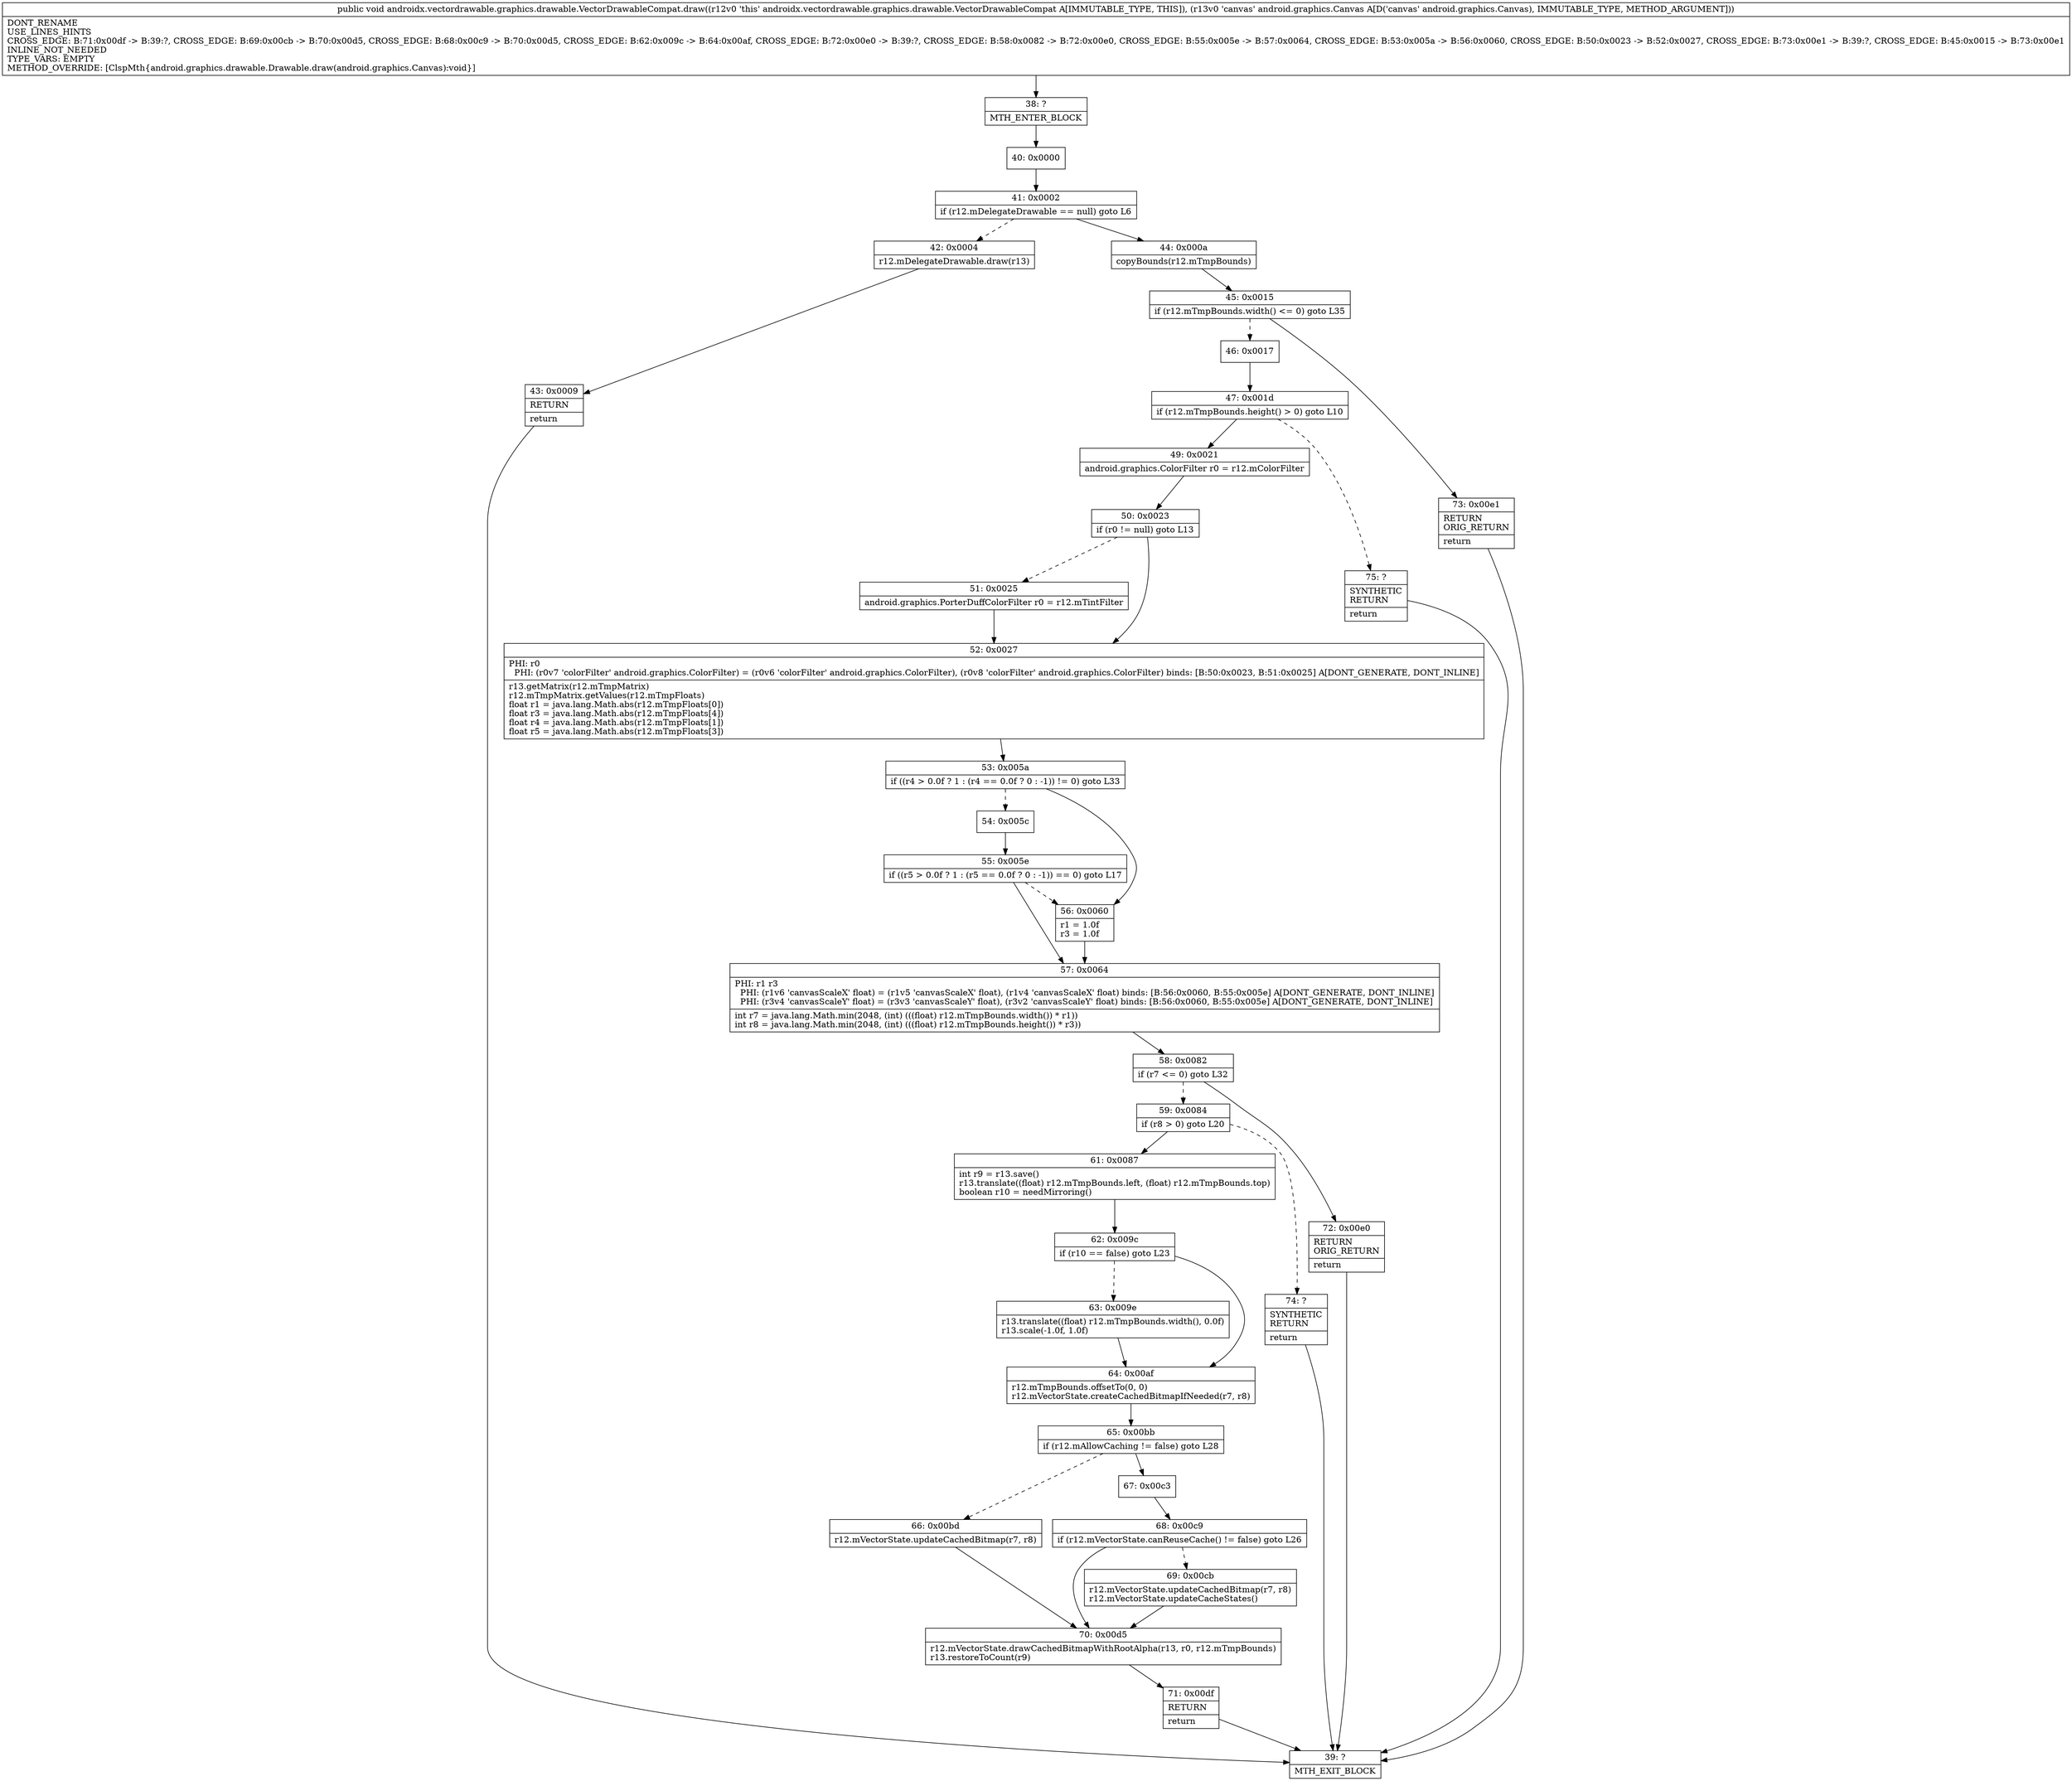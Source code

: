 digraph "CFG forandroidx.vectordrawable.graphics.drawable.VectorDrawableCompat.draw(Landroid\/graphics\/Canvas;)V" {
Node_38 [shape=record,label="{38\:\ ?|MTH_ENTER_BLOCK\l}"];
Node_40 [shape=record,label="{40\:\ 0x0000}"];
Node_41 [shape=record,label="{41\:\ 0x0002|if (r12.mDelegateDrawable == null) goto L6\l}"];
Node_42 [shape=record,label="{42\:\ 0x0004|r12.mDelegateDrawable.draw(r13)\l}"];
Node_43 [shape=record,label="{43\:\ 0x0009|RETURN\l|return\l}"];
Node_39 [shape=record,label="{39\:\ ?|MTH_EXIT_BLOCK\l}"];
Node_44 [shape=record,label="{44\:\ 0x000a|copyBounds(r12.mTmpBounds)\l}"];
Node_45 [shape=record,label="{45\:\ 0x0015|if (r12.mTmpBounds.width() \<= 0) goto L35\l}"];
Node_46 [shape=record,label="{46\:\ 0x0017}"];
Node_47 [shape=record,label="{47\:\ 0x001d|if (r12.mTmpBounds.height() \> 0) goto L10\l}"];
Node_49 [shape=record,label="{49\:\ 0x0021|android.graphics.ColorFilter r0 = r12.mColorFilter\l}"];
Node_50 [shape=record,label="{50\:\ 0x0023|if (r0 != null) goto L13\l}"];
Node_51 [shape=record,label="{51\:\ 0x0025|android.graphics.PorterDuffColorFilter r0 = r12.mTintFilter\l}"];
Node_52 [shape=record,label="{52\:\ 0x0027|PHI: r0 \l  PHI: (r0v7 'colorFilter' android.graphics.ColorFilter) = (r0v6 'colorFilter' android.graphics.ColorFilter), (r0v8 'colorFilter' android.graphics.ColorFilter) binds: [B:50:0x0023, B:51:0x0025] A[DONT_GENERATE, DONT_INLINE]\l|r13.getMatrix(r12.mTmpMatrix)\lr12.mTmpMatrix.getValues(r12.mTmpFloats)\lfloat r1 = java.lang.Math.abs(r12.mTmpFloats[0])\lfloat r3 = java.lang.Math.abs(r12.mTmpFloats[4])\lfloat r4 = java.lang.Math.abs(r12.mTmpFloats[1])\lfloat r5 = java.lang.Math.abs(r12.mTmpFloats[3])\l}"];
Node_53 [shape=record,label="{53\:\ 0x005a|if ((r4 \> 0.0f ? 1 : (r4 == 0.0f ? 0 : \-1)) != 0) goto L33\l}"];
Node_54 [shape=record,label="{54\:\ 0x005c}"];
Node_55 [shape=record,label="{55\:\ 0x005e|if ((r5 \> 0.0f ? 1 : (r5 == 0.0f ? 0 : \-1)) == 0) goto L17\l}"];
Node_57 [shape=record,label="{57\:\ 0x0064|PHI: r1 r3 \l  PHI: (r1v6 'canvasScaleX' float) = (r1v5 'canvasScaleX' float), (r1v4 'canvasScaleX' float) binds: [B:56:0x0060, B:55:0x005e] A[DONT_GENERATE, DONT_INLINE]\l  PHI: (r3v4 'canvasScaleY' float) = (r3v3 'canvasScaleY' float), (r3v2 'canvasScaleY' float) binds: [B:56:0x0060, B:55:0x005e] A[DONT_GENERATE, DONT_INLINE]\l|int r7 = java.lang.Math.min(2048, (int) (((float) r12.mTmpBounds.width()) * r1))\lint r8 = java.lang.Math.min(2048, (int) (((float) r12.mTmpBounds.height()) * r3))\l}"];
Node_58 [shape=record,label="{58\:\ 0x0082|if (r7 \<= 0) goto L32\l}"];
Node_59 [shape=record,label="{59\:\ 0x0084|if (r8 \> 0) goto L20\l}"];
Node_61 [shape=record,label="{61\:\ 0x0087|int r9 = r13.save()\lr13.translate((float) r12.mTmpBounds.left, (float) r12.mTmpBounds.top)\lboolean r10 = needMirroring()\l}"];
Node_62 [shape=record,label="{62\:\ 0x009c|if (r10 == false) goto L23\l}"];
Node_63 [shape=record,label="{63\:\ 0x009e|r13.translate((float) r12.mTmpBounds.width(), 0.0f)\lr13.scale(\-1.0f, 1.0f)\l}"];
Node_64 [shape=record,label="{64\:\ 0x00af|r12.mTmpBounds.offsetTo(0, 0)\lr12.mVectorState.createCachedBitmapIfNeeded(r7, r8)\l}"];
Node_65 [shape=record,label="{65\:\ 0x00bb|if (r12.mAllowCaching != false) goto L28\l}"];
Node_66 [shape=record,label="{66\:\ 0x00bd|r12.mVectorState.updateCachedBitmap(r7, r8)\l}"];
Node_70 [shape=record,label="{70\:\ 0x00d5|r12.mVectorState.drawCachedBitmapWithRootAlpha(r13, r0, r12.mTmpBounds)\lr13.restoreToCount(r9)\l}"];
Node_71 [shape=record,label="{71\:\ 0x00df|RETURN\l|return\l}"];
Node_67 [shape=record,label="{67\:\ 0x00c3}"];
Node_68 [shape=record,label="{68\:\ 0x00c9|if (r12.mVectorState.canReuseCache() != false) goto L26\l}"];
Node_69 [shape=record,label="{69\:\ 0x00cb|r12.mVectorState.updateCachedBitmap(r7, r8)\lr12.mVectorState.updateCacheStates()\l}"];
Node_74 [shape=record,label="{74\:\ ?|SYNTHETIC\lRETURN\l|return\l}"];
Node_72 [shape=record,label="{72\:\ 0x00e0|RETURN\lORIG_RETURN\l|return\l}"];
Node_56 [shape=record,label="{56\:\ 0x0060|r1 = 1.0f\lr3 = 1.0f\l}"];
Node_75 [shape=record,label="{75\:\ ?|SYNTHETIC\lRETURN\l|return\l}"];
Node_73 [shape=record,label="{73\:\ 0x00e1|RETURN\lORIG_RETURN\l|return\l}"];
MethodNode[shape=record,label="{public void androidx.vectordrawable.graphics.drawable.VectorDrawableCompat.draw((r12v0 'this' androidx.vectordrawable.graphics.drawable.VectorDrawableCompat A[IMMUTABLE_TYPE, THIS]), (r13v0 'canvas' android.graphics.Canvas A[D('canvas' android.graphics.Canvas), IMMUTABLE_TYPE, METHOD_ARGUMENT]))  | DONT_RENAME\lUSE_LINES_HINTS\lCROSS_EDGE: B:71:0x00df \-\> B:39:?, CROSS_EDGE: B:69:0x00cb \-\> B:70:0x00d5, CROSS_EDGE: B:68:0x00c9 \-\> B:70:0x00d5, CROSS_EDGE: B:62:0x009c \-\> B:64:0x00af, CROSS_EDGE: B:72:0x00e0 \-\> B:39:?, CROSS_EDGE: B:58:0x0082 \-\> B:72:0x00e0, CROSS_EDGE: B:55:0x005e \-\> B:57:0x0064, CROSS_EDGE: B:53:0x005a \-\> B:56:0x0060, CROSS_EDGE: B:50:0x0023 \-\> B:52:0x0027, CROSS_EDGE: B:73:0x00e1 \-\> B:39:?, CROSS_EDGE: B:45:0x0015 \-\> B:73:0x00e1\lINLINE_NOT_NEEDED\lTYPE_VARS: EMPTY\lMETHOD_OVERRIDE: [ClspMth\{android.graphics.drawable.Drawable.draw(android.graphics.Canvas):void\}]\l}"];
MethodNode -> Node_38;Node_38 -> Node_40;
Node_40 -> Node_41;
Node_41 -> Node_42[style=dashed];
Node_41 -> Node_44;
Node_42 -> Node_43;
Node_43 -> Node_39;
Node_44 -> Node_45;
Node_45 -> Node_46[style=dashed];
Node_45 -> Node_73;
Node_46 -> Node_47;
Node_47 -> Node_49;
Node_47 -> Node_75[style=dashed];
Node_49 -> Node_50;
Node_50 -> Node_51[style=dashed];
Node_50 -> Node_52;
Node_51 -> Node_52;
Node_52 -> Node_53;
Node_53 -> Node_54[style=dashed];
Node_53 -> Node_56;
Node_54 -> Node_55;
Node_55 -> Node_56[style=dashed];
Node_55 -> Node_57;
Node_57 -> Node_58;
Node_58 -> Node_59[style=dashed];
Node_58 -> Node_72;
Node_59 -> Node_61;
Node_59 -> Node_74[style=dashed];
Node_61 -> Node_62;
Node_62 -> Node_63[style=dashed];
Node_62 -> Node_64;
Node_63 -> Node_64;
Node_64 -> Node_65;
Node_65 -> Node_66[style=dashed];
Node_65 -> Node_67;
Node_66 -> Node_70;
Node_70 -> Node_71;
Node_71 -> Node_39;
Node_67 -> Node_68;
Node_68 -> Node_69[style=dashed];
Node_68 -> Node_70;
Node_69 -> Node_70;
Node_74 -> Node_39;
Node_72 -> Node_39;
Node_56 -> Node_57;
Node_75 -> Node_39;
Node_73 -> Node_39;
}

